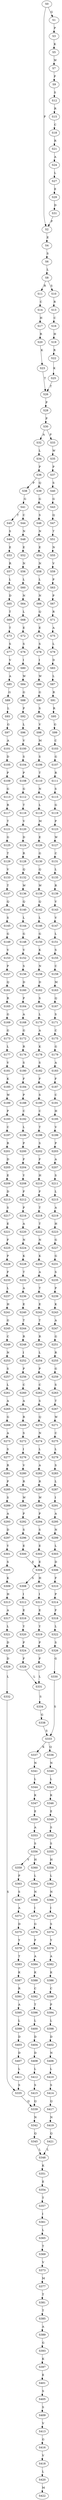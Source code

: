 strict digraph  {
	S0 -> S1 [ label = G ];
	S0 -> S2 [ label = P ];
	S1 -> S3 [ label = P ];
	S2 -> S4 [ label = E ];
	S3 -> S5 [ label = K ];
	S4 -> S6 [ label = S ];
	S5 -> S7 [ label = W ];
	S6 -> S8 [ label = L ];
	S7 -> S9 [ label = P ];
	S8 -> S10 [ label = S ];
	S8 -> S11 [ label = R ];
	S9 -> S12 [ label = S ];
	S10 -> S13 [ label = R ];
	S11 -> S14 [ label = C ];
	S12 -> S15 [ label = R ];
	S13 -> S16 [ label = C ];
	S14 -> S17 [ label = H ];
	S15 -> S18 [ label = C ];
	S16 -> S19 [ label = H ];
	S17 -> S20 [ label = R ];
	S18 -> S21 [ label = R ];
	S19 -> S22 [ label = R ];
	S20 -> S23 [ label = K ];
	S21 -> S24 [ label = A ];
	S22 -> S25 [ label = K ];
	S23 -> S26 [ label = T ];
	S24 -> S27 [ label = L ];
	S25 -> S26 [ label = T ];
	S26 -> S28 [ label = P ];
	S27 -> S29 [ label = E ];
	S28 -> S30 [ label = P ];
	S29 -> S31 [ label = D ];
	S30 -> S32 [ label = A ];
	S30 -> S33 [ label = P ];
	S31 -> S2 [ label = P ];
	S32 -> S34 [ label = L ];
	S33 -> S35 [ label = W ];
	S34 -> S36 [ label = P ];
	S35 -> S37 [ label = P ];
	S36 -> S38 [ label = P ];
	S36 -> S39 [ label = Q ];
	S37 -> S40 [ label = S ];
	S38 -> S41 [ label = G ];
	S39 -> S42 [ label = G ];
	S40 -> S43 [ label = G ];
	S41 -> S44 [ label = C ];
	S41 -> S45 [ label = T ];
	S42 -> S46 [ label = S ];
	S43 -> S47 [ label = Q ];
	S44 -> S48 [ label = N ];
	S45 -> S49 [ label = S ];
	S46 -> S50 [ label = N ];
	S47 -> S51 [ label = T ];
	S48 -> S52 [ label = E ];
	S49 -> S53 [ label = E ];
	S50 -> S54 [ label = E ];
	S51 -> S55 [ label = N ];
	S52 -> S56 [ label = N ];
	S53 -> S57 [ label = R ];
	S54 -> S58 [ label = N ];
	S55 -> S59 [ label = V ];
	S56 -> S60 [ label = L ];
	S57 -> S61 [ label = L ];
	S58 -> S62 [ label = L ];
	S59 -> S63 [ label = P ];
	S60 -> S64 [ label = N ];
	S61 -> S65 [ label = D ];
	S62 -> S66 [ label = N ];
	S63 -> S67 [ label = P ];
	S64 -> S68 [ label = L ];
	S65 -> S69 [ label = T ];
	S66 -> S70 [ label = Q ];
	S67 -> S71 [ label = R ];
	S68 -> S72 [ label = E ];
	S69 -> S73 [ label = T ];
	S70 -> S74 [ label = E ];
	S71 -> S75 [ label = A ];
	S72 -> S76 [ label = S ];
	S73 -> S77 [ label = S ];
	S74 -> S78 [ label = S ];
	S75 -> S79 [ label = L ];
	S76 -> S80 [ label = I ];
	S77 -> S81 [ label = V ];
	S78 -> S82 [ label = I ];
	S79 -> S83 [ label = D ];
	S80 -> S84 [ label = W ];
	S81 -> S85 [ label = A ];
	S82 -> S86 [ label = W ];
	S83 -> S87 [ label = L ];
	S84 -> S88 [ label = G ];
	S85 -> S89 [ label = G ];
	S86 -> S90 [ label = G ];
	S87 -> S91 [ label = R ];
	S88 -> S92 [ label = P ];
	S89 -> S93 [ label = L ];
	S90 -> S94 [ label = S ];
	S91 -> S95 [ label = R ];
	S92 -> S96 [ label = L ];
	S93 -> S97 [ label = G ];
	S94 -> S98 [ label = V ];
	S95 -> S99 [ label = G ];
	S96 -> S100 [ label = V ];
	S97 -> S101 [ label = A ];
	S98 -> S102 [ label = M ];
	S99 -> S103 [ label = C ];
	S100 -> S104 [ label = S ];
	S101 -> S105 [ label = D ];
	S102 -> S106 [ label = S ];
	S103 -> S107 [ label = G ];
	S104 -> S108 [ label = P ];
	S105 -> S109 [ label = P ];
	S106 -> S110 [ label = T ];
	S107 -> S111 [ label = R ];
	S108 -> S112 [ label = G ];
	S109 -> S113 [ label = G ];
	S110 -> S114 [ label = N ];
	S111 -> S115 [ label = S ];
	S112 -> S116 [ label = T ];
	S113 -> S117 [ label = R ];
	S114 -> S118 [ label = L ];
	S115 -> S119 [ label = G ];
	S116 -> S120 [ label = V ];
	S117 -> S121 [ label = T ];
	S118 -> S122 [ label = M ];
	S119 -> S123 [ label = P ];
	S120 -> S124 [ label = D ];
	S121 -> S125 [ label = G ];
	S122 -> S126 [ label = E ];
	S123 -> S127 [ label = W ];
	S124 -> S128 [ label = R ];
	S125 -> S129 [ label = T ];
	S126 -> S130 [ label = G ];
	S127 -> S131 [ label = C ];
	S128 -> S132 [ label = Q ];
	S129 -> S133 [ label = V ];
	S130 -> S134 [ label = Q ];
	S131 -> S135 [ label = L ];
	S132 -> S136 [ label = W ];
	S133 -> S137 [ label = T ];
	S134 -> S138 [ label = W ];
	S135 -> S139 [ label = R ];
	S136 -> S140 [ label = Q ];
	S137 -> S141 [ label = Q ];
	S138 -> S142 [ label = Q ];
	S139 -> S143 [ label = V ];
	S140 -> S144 [ label = L ];
	S141 -> S145 [ label = S ];
	S142 -> S146 [ label = L ];
	S143 -> S147 [ label = V ];
	S144 -> S148 [ label = G ];
	S145 -> S149 [ label = G ];
	S146 -> S150 [ label = G ];
	S147 -> S151 [ label = L ];
	S148 -> S152 [ label = V ];
	S149 -> S153 [ label = V ];
	S150 -> S154 [ label = K ];
	S151 -> S155 [ label = S ];
	S152 -> S156 [ label = S ];
	S153 -> S157 [ label = P ];
	S154 -> S158 [ label = N ];
	S155 -> S159 [ label = C ];
	S156 -> S160 [ label = D ];
	S157 -> S161 [ label = Q ];
	S158 -> S162 [ label = D ];
	S159 -> S163 [ label = M ];
	S160 -> S164 [ label = P ];
	S161 -> S165 [ label = R ];
	S162 -> S166 [ label = S ];
	S163 -> S167 [ label = Q ];
	S164 -> S168 [ label = A ];
	S165 -> S169 [ label = G ];
	S166 -> S170 [ label = L ];
	S167 -> S171 [ label = S ];
	S168 -> S172 [ label = G ];
	S169 -> S173 [ label = G ];
	S170 -> S174 [ label = A ];
	S171 -> S175 [ label = C ];
	S172 -> S176 [ label = R ];
	S173 -> S177 [ label = L ];
	S174 -> S178 [ label = K ];
	S175 -> S179 [ label = G ];
	S176 -> S180 [ label = S ];
	S177 -> S181 [ label = V ];
	S178 -> S182 [ label = S ];
	S179 -> S183 [ label = A ];
	S180 -> S184 [ label = F ];
	S181 -> S185 [ label = K ];
	S182 -> S186 [ label = F ];
	S183 -> S187 [ label = F ];
	S184 -> S188 [ label = P ];
	S185 -> S189 [ label = W ];
	S186 -> S190 [ label = S ];
	S187 -> S191 [ label = C ];
	S188 -> S192 [ label = C ];
	S189 -> S193 [ label = P ];
	S190 -> S194 [ label = C ];
	S191 -> S195 [ label = H ];
	S192 -> S196 [ label = L ];
	S193 -> S197 [ label = C ];
	S194 -> S198 [ label = T ];
	S195 -> S199 [ label = V ];
	S196 -> S200 [ label = P ];
	S197 -> S201 [ label = R ];
	S198 -> S202 [ label = S ];
	S199 -> S203 [ label = P ];
	S200 -> S204 [ label = F ];
	S201 -> S205 [ label = D ];
	S202 -> S206 [ label = F ];
	S203 -> S207 [ label = A ];
	S204 -> S208 [ label = Y ];
	S205 -> S209 [ label = E ];
	S206 -> S210 [ label = H ];
	S207 -> S211 [ label = S ];
	S208 -> S212 [ label = F ];
	S209 -> S213 [ label = D ];
	S210 -> S214 [ label = F ];
	S211 -> S215 [ label = L ];
	S212 -> S216 [ label = P ];
	S213 -> S217 [ label = S ];
	S214 -> S218 [ label = T ];
	S215 -> S219 [ label = A ];
	S216 -> S220 [ label = A ];
	S217 -> S221 [ label = E ];
	S218 -> S222 [ label = T ];
	S219 -> S223 [ label = H ];
	S220 -> S224 [ label = N ];
	S221 -> S225 [ label = F ];
	S222 -> S226 [ label = N ];
	S223 -> S227 [ label = G ];
	S224 -> S228 [ label = K ];
	S225 -> S229 [ label = P ];
	S226 -> S230 [ label = K ];
	S227 -> S231 [ label = G ];
	S228 -> S232 [ label = T ];
	S229 -> S233 [ label = F ];
	S230 -> S234 [ label = A ];
	S231 -> S235 [ label = S ];
	S232 -> S236 [ label = A ];
	S233 -> S237 [ label = L ];
	S234 -> S238 [ label = T ];
	S235 -> S239 [ label = P ];
	S236 -> S240 [ label = E ];
	S237 -> S241 [ label = H ];
	S238 -> S242 [ label = E ];
	S239 -> S243 [ label = K ];
	S240 -> S244 [ label = T ];
	S241 -> S245 [ label = G ];
	S242 -> S246 [ label = T ];
	S243 -> S247 [ label = A ];
	S244 -> S248 [ label = R ];
	S245 -> S249 [ label = C ];
	S246 -> S250 [ label = R ];
	S247 -> S251 [ label = G ];
	S248 -> S252 [ label = I ];
	S249 -> S253 [ label = N ];
	S250 -> S254 [ label = L ];
	S251 -> S255 [ label = R ];
	S252 -> S256 [ label = P ];
	S253 -> S257 [ label = S ];
	S254 -> S258 [ label = P ];
	S255 -> S259 [ label = G ];
	S256 -> S260 [ label = C ];
	S257 -> S261 [ label = L ];
	S258 -> S262 [ label = C ];
	S259 -> S263 [ label = S ];
	S260 -> S264 [ label = A ];
	S261 -> S265 [ label = A ];
	S262 -> S266 [ label = S ];
	S263 -> S267 [ label = T ];
	S264 -> S268 [ label = R ];
	S265 -> S269 [ label = G ];
	S266 -> S270 [ label = Q ];
	S267 -> S271 [ label = W ];
	S268 -> S272 [ label = S ];
	S269 -> S273 [ label = A ];
	S270 -> S274 [ label = N ];
	S271 -> S275 [ label = C ];
	S272 -> S276 [ label = I ];
	S273 -> S277 [ label = S ];
	S274 -> S278 [ label = L ];
	S275 -> S279 [ label = L ];
	S276 -> S280 [ label = V ];
	S277 -> S281 [ label = R ];
	S278 -> S282 [ label = A ];
	S279 -> S283 [ label = S ];
	S280 -> S284 [ label = R ];
	S281 -> S285 [ label = P ];
	S282 -> S286 [ label = R ];
	S283 -> S287 [ label = L ];
	S284 -> S288 [ label = W ];
	S285 -> S289 [ label = S ];
	S286 -> S290 [ label = W ];
	S287 -> S291 [ label = I ];
	S288 -> S292 [ label = P ];
	S289 -> S293 [ label = A ];
	S290 -> S294 [ label = P ];
	S291 -> S295 [ label = A ];
	S292 -> S296 [ label = S ];
	S293 -> S297 [ label = D ];
	S294 -> S298 [ label = S ];
	S295 -> S299 [ label = N ];
	S296 -> S300 [ label = E ];
	S297 -> S301 [ label = Y ];
	S298 -> S302 [ label = E ];
	S299 -> S303 [ label = L ];
	S300 -> S304 [ label = E ];
	S301 -> S305 [ label = S ];
	S302 -> S304 [ label = E ];
	S303 -> S306 [ label = D ];
	S304 -> S307 [ label = H ];
	S304 -> S308 [ label = S ];
	S305 -> S309 [ label = K ];
	S306 -> S310 [ label = F ];
	S307 -> S311 [ label = I ];
	S308 -> S312 [ label = I ];
	S309 -> S313 [ label = H ];
	S310 -> S314 [ label = P ];
	S311 -> S315 [ label = E ];
	S312 -> S316 [ label = E ];
	S313 -> S317 [ label = A ];
	S314 -> S318 [ label = F ];
	S315 -> S319 [ label = Y ];
	S316 -> S320 [ label = Y ];
	S317 -> S321 [ label = L ];
	S318 -> S322 [ label = L ];
	S319 -> S323 [ label = P ];
	S320 -> S324 [ label = P ];
	S321 -> S325 [ label = D ];
	S322 -> S326 [ label = S ];
	S323 -> S327 [ label = F ];
	S324 -> S328 [ label = F ];
	S325 -> S329 [ label = D ];
	S326 -> S330 [ label = G ];
	S327 -> S331 [ label = L ];
	S328 -> S331 [ label = L ];
	S329 -> S332 [ label = L ];
	S330 -> S333 [ label = S ];
	S331 -> S334 [ label = S ];
	S332 -> S335 [ label = S ];
	S333 -> S336 [ label = Q ];
	S333 -> S337 [ label = K ];
	S334 -> S338 [ label = G ];
	S335 -> S339 [ label = Q ];
	S336 -> S340 [ label = N ];
	S337 -> S341 [ label = N ];
	S338 -> S333 [ label = S ];
	S339 -> S342 [ label = N ];
	S340 -> S343 [ label = L ];
	S341 -> S344 [ label = L ];
	S342 -> S345 [ label = Q ];
	S343 -> S346 [ label = K ];
	S344 -> S347 [ label = K ];
	S345 -> S348 [ label = L ];
	S346 -> S349 [ label = E ];
	S347 -> S350 [ label = E ];
	S348 -> S351 [ label = K ];
	S349 -> S352 [ label = S ];
	S350 -> S353 [ label = A ];
	S351 -> S354 [ label = E ];
	S352 -> S355 [ label = S ];
	S353 -> S356 [ label = S ];
	S354 -> S357 [ label = T ];
	S355 -> S358 [ label = H ];
	S356 -> S359 [ label = Y ];
	S356 -> S360 [ label = H ];
	S357 -> S361 [ label = I ];
	S358 -> S362 [ label = L ];
	S359 -> S363 [ label = P ];
	S360 -> S364 [ label = L ];
	S361 -> S365 [ label = L ];
	S362 -> S366 [ label = N ];
	S363 -> S367 [ label = S ];
	S364 -> S368 [ label = N ];
	S365 -> S369 [ label = T ];
	S366 -> S370 [ label = I ];
	S367 -> S371 [ label = A ];
	S368 -> S372 [ label = I ];
	S369 -> S373 [ label = V ];
	S370 -> S374 [ label = S ];
	S371 -> S375 [ label = D ];
	S372 -> S376 [ label = G ];
	S373 -> S377 [ label = M ];
	S374 -> S378 [ label = Y ];
	S375 -> S379 [ label = Y ];
	S376 -> S380 [ label = F ];
	S377 -> S381 [ label = T ];
	S378 -> S382 [ label = A ];
	S379 -> S383 [ label = T ];
	S380 -> S384 [ label = A ];
	S381 -> S385 [ label = T ];
	S382 -> S386 [ label = K ];
	S383 -> S387 [ label = K ];
	S384 -> S388 [ label = K ];
	S385 -> S389 [ label = A ];
	S386 -> S390 [ label = C ];
	S387 -> S391 [ label = R ];
	S388 -> S392 [ label = C ];
	S389 -> S393 [ label = G ];
	S390 -> S394 [ label = P ];
	S391 -> S395 [ label = A ];
	S392 -> S396 [ label = T ];
	S393 -> S397 [ label = K ];
	S394 -> S398 [ label = L ];
	S395 -> S399 [ label = L ];
	S396 -> S400 [ label = L ];
	S397 -> S401 [ label = E ];
	S398 -> S402 [ label = D ];
	S399 -> S403 [ label = D ];
	S400 -> S404 [ label = D ];
	S401 -> S405 [ label = S ];
	S402 -> S406 [ label = N ];
	S403 -> S407 [ label = D ];
	S404 -> S408 [ label = D ];
	S405 -> S409 [ label = S ];
	S406 -> S410 [ label = L ];
	S407 -> S411 [ label = L ];
	S408 -> S412 [ label = L ];
	S409 -> S413 [ label = V ];
	S410 -> S414 [ label = S ];
	S411 -> S335 [ label = S ];
	S412 -> S415 [ label = S ];
	S413 -> S416 [ label = G ];
	S414 -> S417 [ label = Q ];
	S415 -> S339 [ label = Q ];
	S416 -> S418 [ label = V ];
	S417 -> S419 [ label = N ];
	S418 -> S420 [ label = L ];
	S419 -> S421 [ label = Q ];
	S420 -> S422 [ label = M ];
	S421 -> S348 [ label = L ];
}
